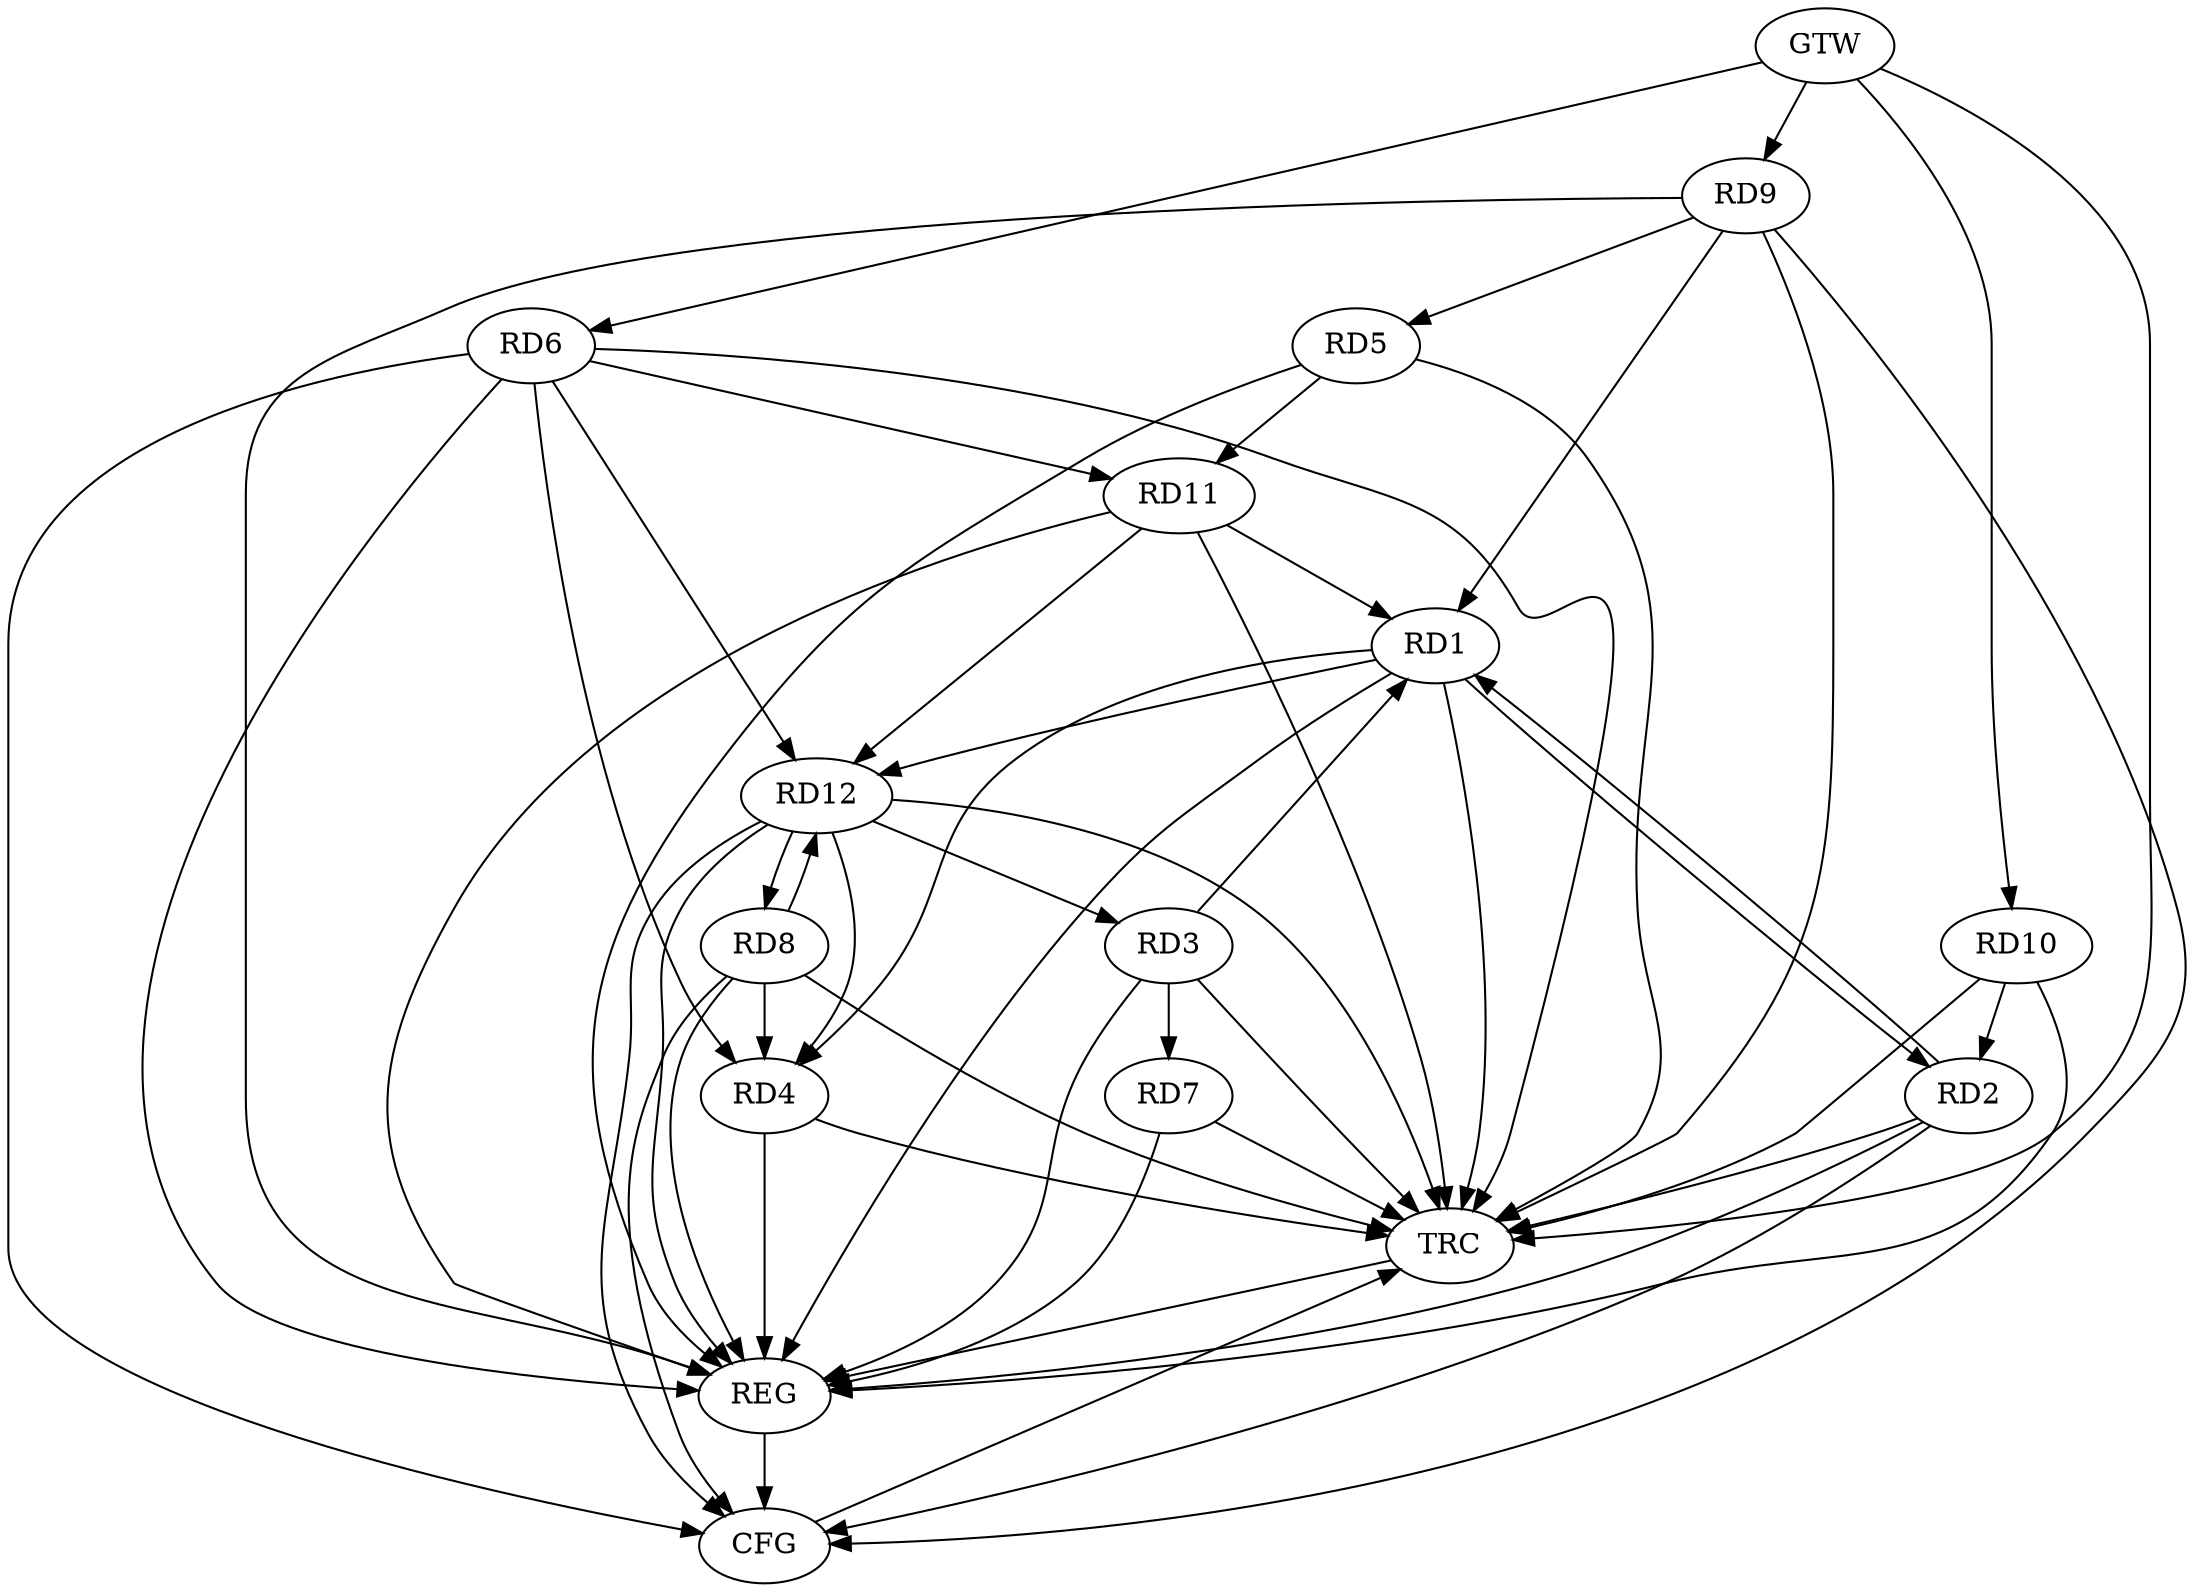 strict digraph G {
  RD1 [ label="RD1" ];
  RD2 [ label="RD2" ];
  RD3 [ label="RD3" ];
  RD4 [ label="RD4" ];
  RD5 [ label="RD5" ];
  RD6 [ label="RD6" ];
  RD7 [ label="RD7" ];
  RD8 [ label="RD8" ];
  RD9 [ label="RD9" ];
  RD10 [ label="RD10" ];
  RD11 [ label="RD11" ];
  RD12 [ label="RD12" ];
  GTW [ label="GTW" ];
  REG [ label="REG" ];
  CFG [ label="CFG" ];
  TRC [ label="TRC" ];
  RD1 -> RD2;
  RD2 -> RD1;
  RD3 -> RD1;
  RD1 -> RD4;
  RD9 -> RD1;
  RD11 -> RD1;
  RD1 -> RD12;
  RD10 -> RD2;
  RD3 -> RD7;
  RD12 -> RD3;
  RD6 -> RD4;
  RD8 -> RD4;
  RD12 -> RD4;
  RD9 -> RD5;
  RD5 -> RD11;
  RD6 -> RD11;
  RD6 -> RD12;
  RD8 -> RD12;
  RD12 -> RD8;
  RD11 -> RD12;
  GTW -> RD6;
  GTW -> RD9;
  GTW -> RD10;
  RD1 -> REG;
  RD2 -> REG;
  RD3 -> REG;
  RD4 -> REG;
  RD5 -> REG;
  RD6 -> REG;
  RD7 -> REG;
  RD8 -> REG;
  RD9 -> REG;
  RD10 -> REG;
  RD11 -> REG;
  RD12 -> REG;
  RD9 -> CFG;
  RD2 -> CFG;
  RD12 -> CFG;
  RD6 -> CFG;
  RD8 -> CFG;
  REG -> CFG;
  RD1 -> TRC;
  RD2 -> TRC;
  RD3 -> TRC;
  RD4 -> TRC;
  RD5 -> TRC;
  RD6 -> TRC;
  RD7 -> TRC;
  RD8 -> TRC;
  RD9 -> TRC;
  RD10 -> TRC;
  RD11 -> TRC;
  RD12 -> TRC;
  GTW -> TRC;
  CFG -> TRC;
  TRC -> REG;
}
